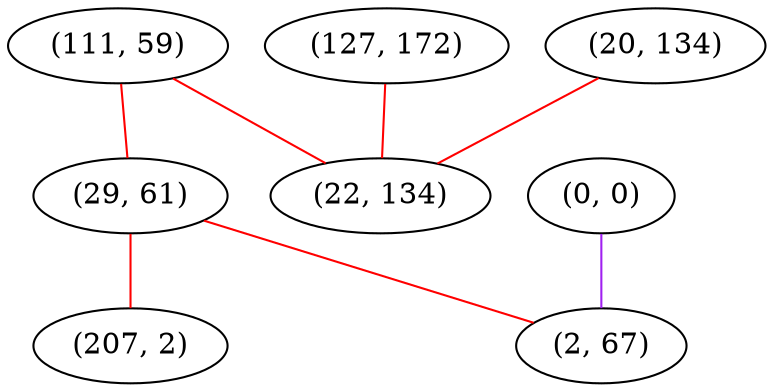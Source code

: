 graph "" {
"(111, 59)";
"(0, 0)";
"(29, 61)";
"(207, 2)";
"(127, 172)";
"(2, 67)";
"(20, 134)";
"(22, 134)";
"(111, 59)" -- "(29, 61)"  [color=red, key=0, weight=1];
"(111, 59)" -- "(22, 134)"  [color=red, key=0, weight=1];
"(0, 0)" -- "(2, 67)"  [color=purple, key=0, weight=4];
"(29, 61)" -- "(2, 67)"  [color=red, key=0, weight=1];
"(29, 61)" -- "(207, 2)"  [color=red, key=0, weight=1];
"(127, 172)" -- "(22, 134)"  [color=red, key=0, weight=1];
"(20, 134)" -- "(22, 134)"  [color=red, key=0, weight=1];
}
